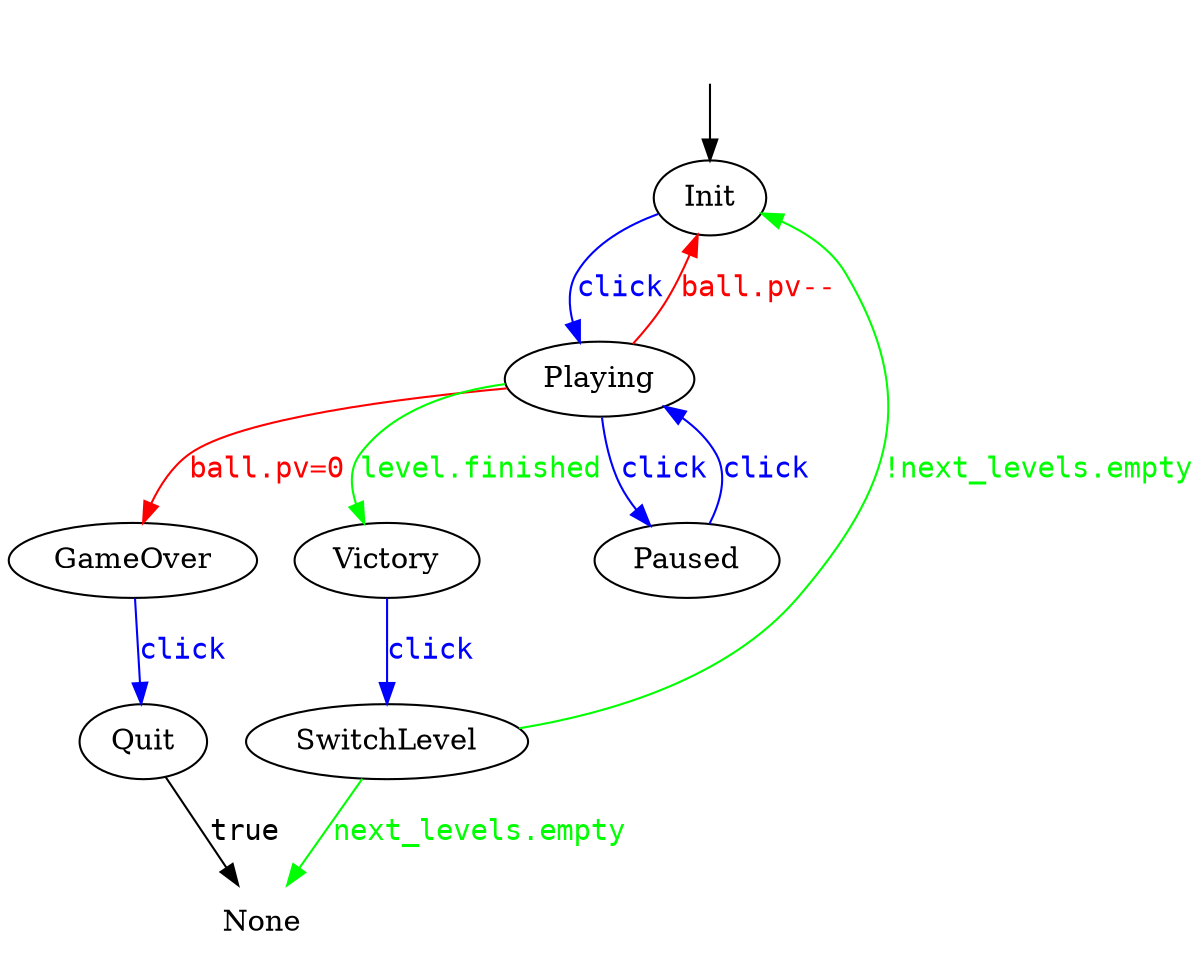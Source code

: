 digraph G {
    rankdir = TB;
    edge [fontname = "Courier";];
    "Init";
    "Playing";
    "GameOver";
    "Victory";
    "Paused";
    "SwitchLevel";
    "Quit";
    "None" [shape = none;];
    "" [shape = none;];
    
    "" -> Init;
    
    "Paused" -> "Playing" [label = "click"; color = "blue"; fontcolor = "blue";];
    
    "GameOver" -> "Quit" [label = "click"; color = "blue"; fontcolor = "blue";];
    
    "Victory" -> "SwitchLevel" [label = "click"; color = "blue"; fontcolor = "blue";];
    
    "Init" -> "Playing" [label = "click"; color = "blue"; fontcolor = "blue";];
    
    "Playing" -> "GameOver" [label = "ball.pv=0"; color = "red"; fontcolor = "red";];
    "Playing" -> "Init" [label = "ball.pv--"; color = "red"; fontcolor = "red";];
    "Playing" -> "Paused" [label = "click"; color = "blue"; fontcolor = "blue";];
    "Playing" -> "Victory" [label = "level.finished"; color = "green"; fontcolor = "green";];
    
    "SwitchLevel" -> "Init" [label = "!next_levels.empty"; color = green; fontcolor = "green";];
    "SwitchLevel" -> "None" [label = "next_levels.empty"; color = green; fontcolor = "green";];
    
    "Quit" -> "None" [label = "true";];
}